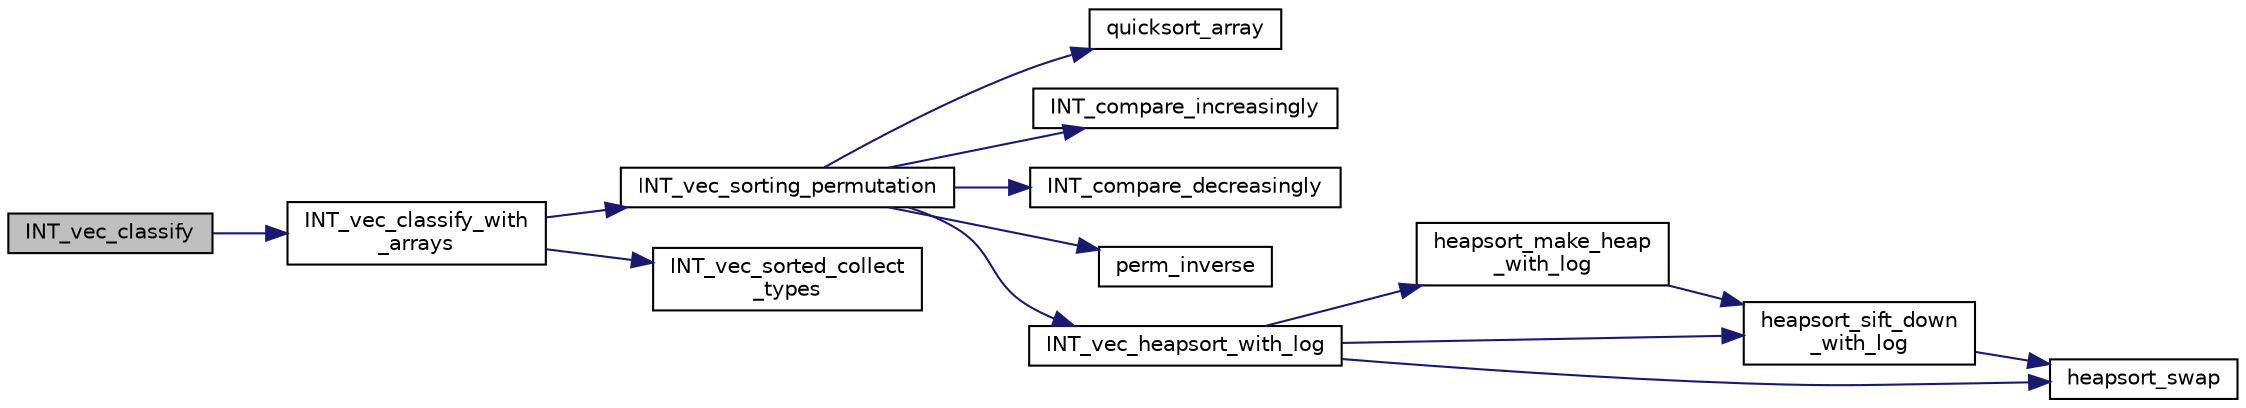 digraph "INT_vec_classify"
{
  edge [fontname="Helvetica",fontsize="10",labelfontname="Helvetica",labelfontsize="10"];
  node [fontname="Helvetica",fontsize="10",shape=record];
  rankdir="LR";
  Node3886 [label="INT_vec_classify",height=0.2,width=0.4,color="black", fillcolor="grey75", style="filled", fontcolor="black"];
  Node3886 -> Node3887 [color="midnightblue",fontsize="10",style="solid",fontname="Helvetica"];
  Node3887 [label="INT_vec_classify_with\l_arrays",height=0.2,width=0.4,color="black", fillcolor="white", style="filled",URL="$d4/dd7/sorting_8_c.html#a1b3700c1d369b8a37593a1c2f31cc9d7"];
  Node3887 -> Node3888 [color="midnightblue",fontsize="10",style="solid",fontname="Helvetica"];
  Node3888 [label="INT_vec_sorting_permutation",height=0.2,width=0.4,color="black", fillcolor="white", style="filled",URL="$d4/dd7/sorting_8_c.html#a10768733e01e8c9ded3c886e6ddb671e"];
  Node3888 -> Node3889 [color="midnightblue",fontsize="10",style="solid",fontname="Helvetica"];
  Node3889 [label="quicksort_array",height=0.2,width=0.4,color="black", fillcolor="white", style="filled",URL="$d4/dd7/sorting_8_c.html#a660db9b0f6bc8a01353f32f3e02638f6"];
  Node3888 -> Node3890 [color="midnightblue",fontsize="10",style="solid",fontname="Helvetica"];
  Node3890 [label="INT_compare_increasingly",height=0.2,width=0.4,color="black", fillcolor="white", style="filled",URL="$d4/dd7/sorting_8_c.html#a53c48a8669e34ab2171690080d493f31"];
  Node3888 -> Node3891 [color="midnightblue",fontsize="10",style="solid",fontname="Helvetica"];
  Node3891 [label="INT_compare_decreasingly",height=0.2,width=0.4,color="black", fillcolor="white", style="filled",URL="$d4/dd7/sorting_8_c.html#a41cf7fa2b53a8f12d60971a71ba96a66"];
  Node3888 -> Node3892 [color="midnightblue",fontsize="10",style="solid",fontname="Helvetica"];
  Node3892 [label="perm_inverse",height=0.2,width=0.4,color="black", fillcolor="white", style="filled",URL="$d2/d7c/combinatorics_8_c.html#ab7f02d1e2e257e1118eae354ab16d447"];
  Node3888 -> Node3893 [color="midnightblue",fontsize="10",style="solid",fontname="Helvetica"];
  Node3893 [label="INT_vec_heapsort_with_log",height=0.2,width=0.4,color="black", fillcolor="white", style="filled",URL="$d4/dd7/sorting_8_c.html#a9d838c341cd204ed79499960a8ed393d"];
  Node3893 -> Node3894 [color="midnightblue",fontsize="10",style="solid",fontname="Helvetica"];
  Node3894 [label="heapsort_make_heap\l_with_log",height=0.2,width=0.4,color="black", fillcolor="white", style="filled",URL="$d4/dd7/sorting_8_c.html#a100d0747647500480fe5dc76ff98cee5"];
  Node3894 -> Node3895 [color="midnightblue",fontsize="10",style="solid",fontname="Helvetica"];
  Node3895 [label="heapsort_sift_down\l_with_log",height=0.2,width=0.4,color="black", fillcolor="white", style="filled",URL="$d4/dd7/sorting_8_c.html#ac7af225fae479a93d6957f79734ba2a6"];
  Node3895 -> Node3896 [color="midnightblue",fontsize="10",style="solid",fontname="Helvetica"];
  Node3896 [label="heapsort_swap",height=0.2,width=0.4,color="black", fillcolor="white", style="filled",URL="$d4/dd7/sorting_8_c.html#a8f048362e6065297b19b6975bcbbfcc6"];
  Node3893 -> Node3896 [color="midnightblue",fontsize="10",style="solid",fontname="Helvetica"];
  Node3893 -> Node3895 [color="midnightblue",fontsize="10",style="solid",fontname="Helvetica"];
  Node3887 -> Node3897 [color="midnightblue",fontsize="10",style="solid",fontname="Helvetica"];
  Node3897 [label="INT_vec_sorted_collect\l_types",height=0.2,width=0.4,color="black", fillcolor="white", style="filled",URL="$d4/dd7/sorting_8_c.html#ad0b54ef8fcaf7cce5577c97d1edbf1f5"];
}
